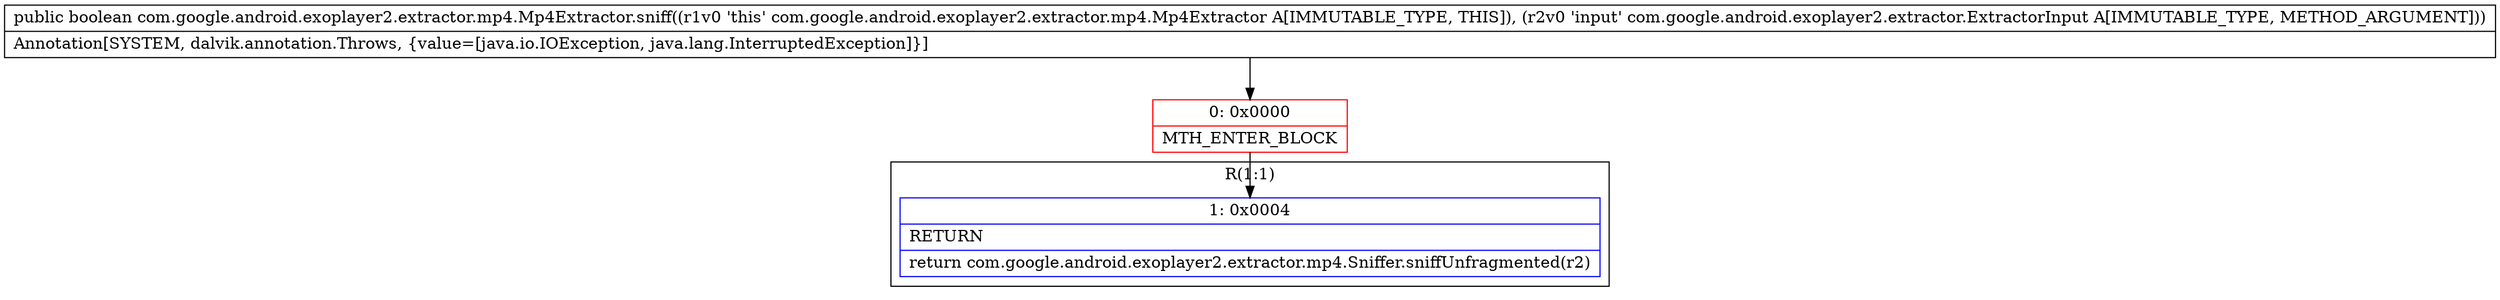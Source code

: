 digraph "CFG forcom.google.android.exoplayer2.extractor.mp4.Mp4Extractor.sniff(Lcom\/google\/android\/exoplayer2\/extractor\/ExtractorInput;)Z" {
subgraph cluster_Region_1017344784 {
label = "R(1:1)";
node [shape=record,color=blue];
Node_1 [shape=record,label="{1\:\ 0x0004|RETURN\l|return com.google.android.exoplayer2.extractor.mp4.Sniffer.sniffUnfragmented(r2)\l}"];
}
Node_0 [shape=record,color=red,label="{0\:\ 0x0000|MTH_ENTER_BLOCK\l}"];
MethodNode[shape=record,label="{public boolean com.google.android.exoplayer2.extractor.mp4.Mp4Extractor.sniff((r1v0 'this' com.google.android.exoplayer2.extractor.mp4.Mp4Extractor A[IMMUTABLE_TYPE, THIS]), (r2v0 'input' com.google.android.exoplayer2.extractor.ExtractorInput A[IMMUTABLE_TYPE, METHOD_ARGUMENT]))  | Annotation[SYSTEM, dalvik.annotation.Throws, \{value=[java.io.IOException, java.lang.InterruptedException]\}]\l}"];
MethodNode -> Node_0;
Node_0 -> Node_1;
}

